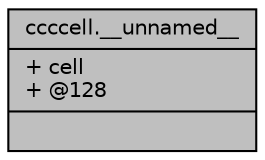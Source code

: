 digraph "ccccell.__unnamed__"
{
 // INTERACTIVE_SVG=YES
  bgcolor="transparent";
  edge [fontname="Helvetica",fontsize="10",labelfontname="Helvetica",labelfontsize="10"];
  node [fontname="Helvetica",fontsize="10",shape=record];
  Node258 [label="{ccccell.__unnamed__\n|+ cell\l+ @128\l|}",height=0.2,width=0.4,color="black", fillcolor="grey75", style="filled", fontcolor="black"];
}
